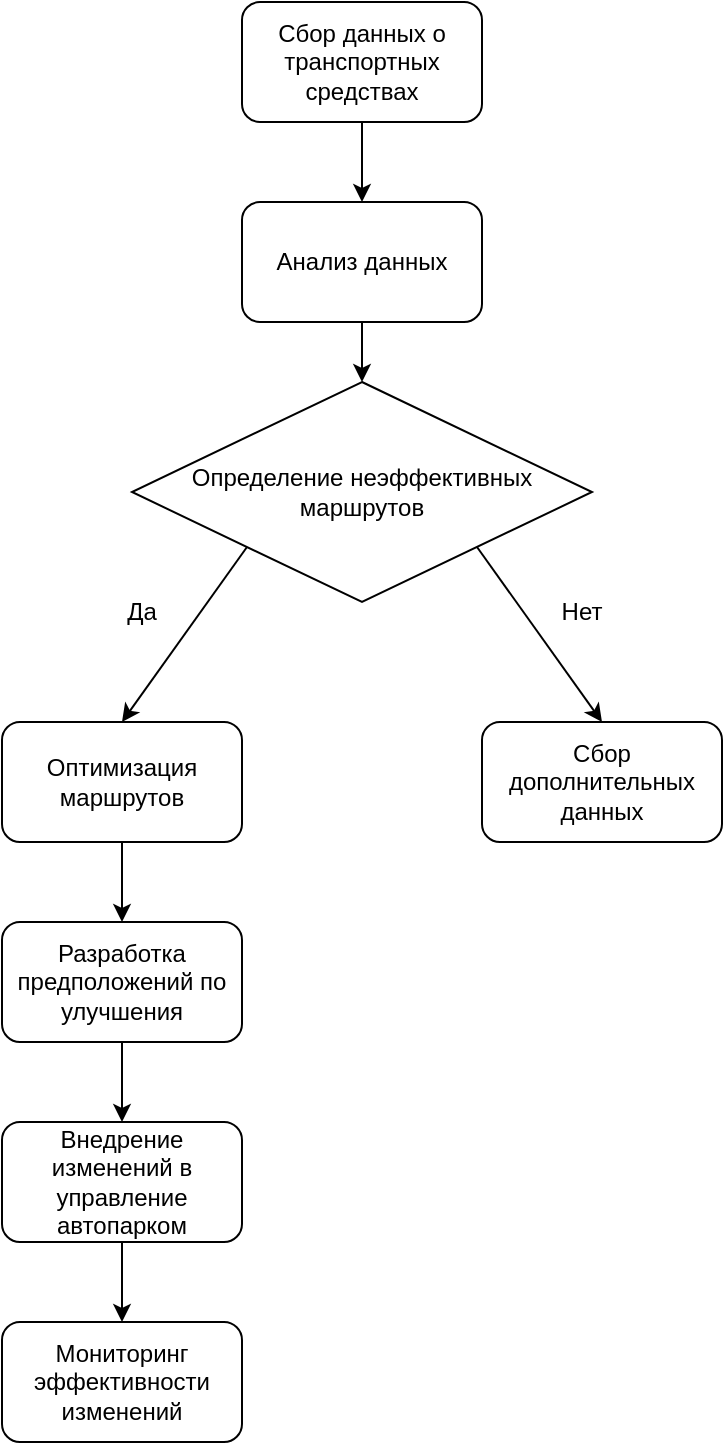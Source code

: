 <mxfile version="23.1.1" type="device">
  <diagram id="6clvOkxEGVvpzA_nG7Iq" name="Страница — 2">
    <mxGraphModel dx="1434" dy="790" grid="1" gridSize="10" guides="1" tooltips="1" connect="1" arrows="1" fold="1" page="1" pageScale="1" pageWidth="827" pageHeight="1169" math="0" shadow="0">
      <root>
        <mxCell id="0" />
        <mxCell id="1" parent="0" />
        <mxCell id="adrm9QIy-nRMIJYlsqE3-3" value="Сбор данных о транспортных средствах" style="rounded=1;whiteSpace=wrap;html=1;" vertex="1" parent="1">
          <mxGeometry x="520" y="40" width="120" height="60" as="geometry" />
        </mxCell>
        <mxCell id="adrm9QIy-nRMIJYlsqE3-4" value="Анализ данных" style="rounded=1;whiteSpace=wrap;html=1;" vertex="1" parent="1">
          <mxGeometry x="520" y="140" width="120" height="60" as="geometry" />
        </mxCell>
        <mxCell id="adrm9QIy-nRMIJYlsqE3-5" value="Определение неэффективных маршрутов" style="rhombus;whiteSpace=wrap;html=1;" vertex="1" parent="1">
          <mxGeometry x="465" y="230" width="230" height="110" as="geometry" />
        </mxCell>
        <mxCell id="adrm9QIy-nRMIJYlsqE3-6" value="Сбор дополнительных данных" style="rounded=1;whiteSpace=wrap;html=1;" vertex="1" parent="1">
          <mxGeometry x="640" y="400" width="120" height="60" as="geometry" />
        </mxCell>
        <mxCell id="adrm9QIy-nRMIJYlsqE3-7" value="Оптимизация маршрутов" style="rounded=1;whiteSpace=wrap;html=1;" vertex="1" parent="1">
          <mxGeometry x="400" y="400" width="120" height="60" as="geometry" />
        </mxCell>
        <mxCell id="adrm9QIy-nRMIJYlsqE3-8" value="Разработка предположений по улучшения" style="rounded=1;whiteSpace=wrap;html=1;" vertex="1" parent="1">
          <mxGeometry x="400" y="500" width="120" height="60" as="geometry" />
        </mxCell>
        <mxCell id="adrm9QIy-nRMIJYlsqE3-9" value="Внедрение изменений в управление автопарком" style="rounded=1;whiteSpace=wrap;html=1;" vertex="1" parent="1">
          <mxGeometry x="400" y="600" width="120" height="60" as="geometry" />
        </mxCell>
        <mxCell id="adrm9QIy-nRMIJYlsqE3-10" value="Мониторинг эффективности изменений" style="rounded=1;whiteSpace=wrap;html=1;" vertex="1" parent="1">
          <mxGeometry x="400" y="700" width="120" height="60" as="geometry" />
        </mxCell>
        <mxCell id="adrm9QIy-nRMIJYlsqE3-11" value="" style="endArrow=classic;html=1;rounded=0;exitX=0.5;exitY=1;exitDx=0;exitDy=0;entryX=0.5;entryY=0;entryDx=0;entryDy=0;" edge="1" parent="1" source="adrm9QIy-nRMIJYlsqE3-3" target="adrm9QIy-nRMIJYlsqE3-4">
          <mxGeometry width="50" height="50" relative="1" as="geometry">
            <mxPoint x="390" y="380" as="sourcePoint" />
            <mxPoint x="440" y="330" as="targetPoint" />
          </mxGeometry>
        </mxCell>
        <mxCell id="adrm9QIy-nRMIJYlsqE3-12" value="Да" style="text;html=1;strokeColor=none;fillColor=none;align=center;verticalAlign=middle;whiteSpace=wrap;rounded=0;" vertex="1" parent="1">
          <mxGeometry x="440" y="330" width="60" height="30" as="geometry" />
        </mxCell>
        <mxCell id="adrm9QIy-nRMIJYlsqE3-13" value="Нет" style="text;html=1;strokeColor=none;fillColor=none;align=center;verticalAlign=middle;whiteSpace=wrap;rounded=0;" vertex="1" parent="1">
          <mxGeometry x="660" y="330" width="60" height="30" as="geometry" />
        </mxCell>
        <mxCell id="adrm9QIy-nRMIJYlsqE3-14" value="" style="endArrow=classic;html=1;rounded=0;exitX=0.5;exitY=1;exitDx=0;exitDy=0;entryX=0.5;entryY=0;entryDx=0;entryDy=0;" edge="1" parent="1" source="adrm9QIy-nRMIJYlsqE3-4" target="adrm9QIy-nRMIJYlsqE3-5">
          <mxGeometry width="50" height="50" relative="1" as="geometry">
            <mxPoint x="550" y="550" as="sourcePoint" />
            <mxPoint x="600" y="500" as="targetPoint" />
          </mxGeometry>
        </mxCell>
        <mxCell id="adrm9QIy-nRMIJYlsqE3-15" value="" style="endArrow=classic;html=1;rounded=0;exitX=0;exitY=1;exitDx=0;exitDy=0;entryX=0.5;entryY=0;entryDx=0;entryDy=0;" edge="1" parent="1" source="adrm9QIy-nRMIJYlsqE3-5" target="adrm9QIy-nRMIJYlsqE3-7">
          <mxGeometry width="50" height="50" relative="1" as="geometry">
            <mxPoint x="550" y="550" as="sourcePoint" />
            <mxPoint x="600" y="500" as="targetPoint" />
          </mxGeometry>
        </mxCell>
        <mxCell id="adrm9QIy-nRMIJYlsqE3-16" value="" style="endArrow=classic;html=1;rounded=0;exitX=1;exitY=1;exitDx=0;exitDy=0;entryX=0.5;entryY=0;entryDx=0;entryDy=0;" edge="1" parent="1" source="adrm9QIy-nRMIJYlsqE3-5" target="adrm9QIy-nRMIJYlsqE3-6">
          <mxGeometry width="50" height="50" relative="1" as="geometry">
            <mxPoint x="550" y="550" as="sourcePoint" />
            <mxPoint x="600" y="500" as="targetPoint" />
          </mxGeometry>
        </mxCell>
        <mxCell id="adrm9QIy-nRMIJYlsqE3-17" value="" style="endArrow=classic;html=1;rounded=0;exitX=0.5;exitY=1;exitDx=0;exitDy=0;entryX=0.5;entryY=0;entryDx=0;entryDy=0;" edge="1" parent="1" source="adrm9QIy-nRMIJYlsqE3-7" target="adrm9QIy-nRMIJYlsqE3-8">
          <mxGeometry width="50" height="50" relative="1" as="geometry">
            <mxPoint x="550" y="550" as="sourcePoint" />
            <mxPoint x="600" y="500" as="targetPoint" />
          </mxGeometry>
        </mxCell>
        <mxCell id="adrm9QIy-nRMIJYlsqE3-18" value="" style="endArrow=classic;html=1;rounded=0;exitX=0.5;exitY=1;exitDx=0;exitDy=0;entryX=0.5;entryY=0;entryDx=0;entryDy=0;" edge="1" parent="1" source="adrm9QIy-nRMIJYlsqE3-8" target="adrm9QIy-nRMIJYlsqE3-9">
          <mxGeometry width="50" height="50" relative="1" as="geometry">
            <mxPoint x="550" y="550" as="sourcePoint" />
            <mxPoint x="600" y="500" as="targetPoint" />
          </mxGeometry>
        </mxCell>
        <mxCell id="adrm9QIy-nRMIJYlsqE3-19" value="" style="endArrow=classic;html=1;rounded=0;exitX=0.5;exitY=1;exitDx=0;exitDy=0;entryX=0.5;entryY=0;entryDx=0;entryDy=0;" edge="1" parent="1" source="adrm9QIy-nRMIJYlsqE3-9" target="adrm9QIy-nRMIJYlsqE3-10">
          <mxGeometry width="50" height="50" relative="1" as="geometry">
            <mxPoint x="550" y="550" as="sourcePoint" />
            <mxPoint x="600" y="500" as="targetPoint" />
          </mxGeometry>
        </mxCell>
      </root>
    </mxGraphModel>
  </diagram>
</mxfile>
